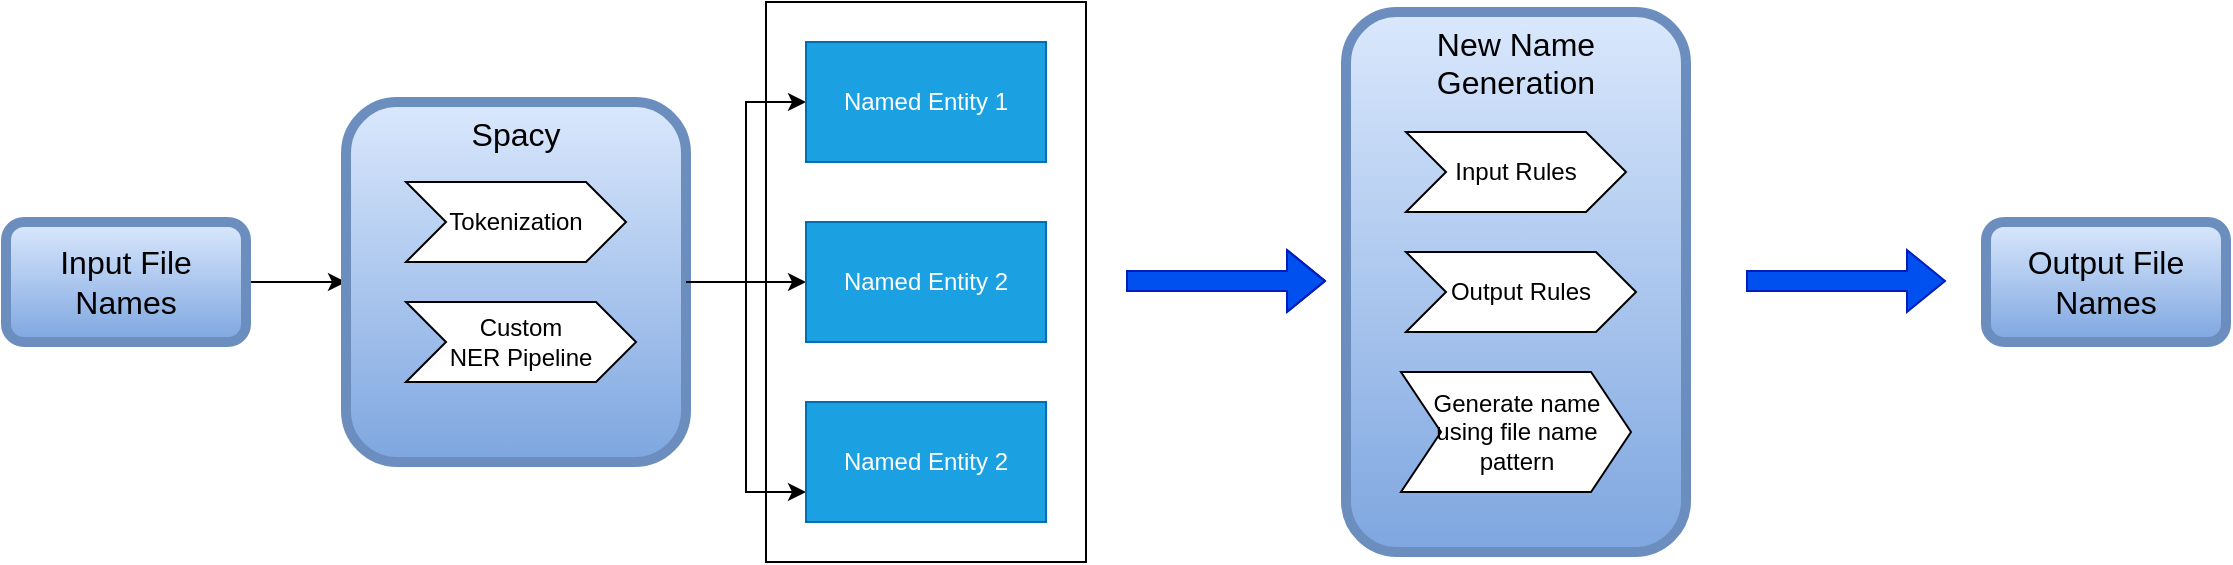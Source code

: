 <mxfile version="28.1.0">
  <diagram name="Page-1" id="NWaZE7ZJdFapEolAEz7_">
    <mxGraphModel dx="1426" dy="765" grid="1" gridSize="10" guides="1" tooltips="1" connect="1" arrows="1" fold="1" page="1" pageScale="2" pageWidth="850" pageHeight="1100" math="0" shadow="0">
      <root>
        <mxCell id="0" />
        <mxCell id="1" parent="0" />
        <mxCell id="tAvSYQrJHfk_4h6VvIlh-12" style="edgeStyle=orthogonalEdgeStyle;rounded=0;orthogonalLoop=1;jettySize=auto;html=1;exitX=1;exitY=0.5;exitDx=0;exitDy=0;" parent="1" source="tAvSYQrJHfk_4h6VvIlh-1" target="tAvSYQrJHfk_4h6VvIlh-2" edge="1">
          <mxGeometry relative="1" as="geometry">
            <mxPoint x="210" y="280" as="targetPoint" />
          </mxGeometry>
        </mxCell>
        <mxCell id="tAvSYQrJHfk_4h6VvIlh-1" value="Input File Names" style="rounded=1;whiteSpace=wrap;html=1;fillColor=#dae8fc;gradientColor=#7ea6e0;strokeColor=#6c8ebf;fontSize=16;strokeWidth=5;" parent="1" vertex="1">
          <mxGeometry x="40" y="250" width="120" height="60" as="geometry" />
        </mxCell>
        <mxCell id="tAvSYQrJHfk_4h6VvIlh-11" value="" style="group" parent="1" vertex="1" connectable="0">
          <mxGeometry x="210" y="190" width="170" height="180" as="geometry" />
        </mxCell>
        <mxCell id="tAvSYQrJHfk_4h6VvIlh-2" value="Spacy" style="rounded=1;whiteSpace=wrap;html=1;fillColor=#dae8fc;gradientColor=#7ea6e0;strokeColor=#6c8ebf;fontSize=16;strokeWidth=5;verticalAlign=top;" parent="tAvSYQrJHfk_4h6VvIlh-11" vertex="1">
          <mxGeometry width="170" height="180" as="geometry" />
        </mxCell>
        <mxCell id="tAvSYQrJHfk_4h6VvIlh-5" value="Tokenization" style="shape=step;perimeter=stepPerimeter;whiteSpace=wrap;html=1;fixedSize=1;" parent="tAvSYQrJHfk_4h6VvIlh-11" vertex="1">
          <mxGeometry x="30" y="40" width="110" height="40" as="geometry" />
        </mxCell>
        <mxCell id="tAvSYQrJHfk_4h6VvIlh-6" value="Custom&lt;br&gt;NER Pipeline" style="shape=step;perimeter=stepPerimeter;whiteSpace=wrap;html=1;fixedSize=1;" parent="tAvSYQrJHfk_4h6VvIlh-11" vertex="1">
          <mxGeometry x="30" y="100" width="115" height="40" as="geometry" />
        </mxCell>
        <mxCell id="tAvSYQrJHfk_4h6VvIlh-14" style="edgeStyle=orthogonalEdgeStyle;rounded=0;orthogonalLoop=1;jettySize=auto;html=1;exitX=1;exitY=0.5;exitDx=0;exitDy=0;entryX=0;entryY=0.5;entryDx=0;entryDy=0;" parent="1" source="tAvSYQrJHfk_4h6VvIlh-2" target="tAvSYQrJHfk_4h6VvIlh-8" edge="1">
          <mxGeometry relative="1" as="geometry" />
        </mxCell>
        <mxCell id="tAvSYQrJHfk_4h6VvIlh-15" style="edgeStyle=orthogonalEdgeStyle;rounded=0;orthogonalLoop=1;jettySize=auto;html=1;exitX=1;exitY=0.5;exitDx=0;exitDy=0;entryX=0;entryY=0.75;entryDx=0;entryDy=0;" parent="1" source="tAvSYQrJHfk_4h6VvIlh-2" target="tAvSYQrJHfk_4h6VvIlh-10" edge="1">
          <mxGeometry relative="1" as="geometry" />
        </mxCell>
        <mxCell id="tAvSYQrJHfk_4h6VvIlh-16" style="edgeStyle=orthogonalEdgeStyle;rounded=0;orthogonalLoop=1;jettySize=auto;html=1;exitX=1;exitY=0.5;exitDx=0;exitDy=0;entryX=0;entryY=0.5;entryDx=0;entryDy=0;" parent="1" source="tAvSYQrJHfk_4h6VvIlh-2" target="tAvSYQrJHfk_4h6VvIlh-9" edge="1">
          <mxGeometry relative="1" as="geometry" />
        </mxCell>
        <mxCell id="tAvSYQrJHfk_4h6VvIlh-30" value="" style="group" parent="1" vertex="1" connectable="0">
          <mxGeometry x="710" y="145" width="170" height="270" as="geometry" />
        </mxCell>
        <mxCell id="tAvSYQrJHfk_4h6VvIlh-18" value="&lt;div&gt;New Name&lt;/div&gt;&lt;div&gt;Generation&lt;/div&gt;" style="rounded=1;whiteSpace=wrap;html=1;fillColor=#dae8fc;gradientColor=#7ea6e0;strokeColor=#6c8ebf;fontSize=16;strokeWidth=5;verticalAlign=top;" parent="tAvSYQrJHfk_4h6VvIlh-30" vertex="1">
          <mxGeometry width="170" height="270" as="geometry" />
        </mxCell>
        <mxCell id="tAvSYQrJHfk_4h6VvIlh-19" value="Input Rules" style="shape=step;perimeter=stepPerimeter;whiteSpace=wrap;html=1;fixedSize=1;" parent="tAvSYQrJHfk_4h6VvIlh-30" vertex="1">
          <mxGeometry x="30" y="60" width="110" height="40" as="geometry" />
        </mxCell>
        <mxCell id="tAvSYQrJHfk_4h6VvIlh-20" value="Output Rules" style="shape=step;perimeter=stepPerimeter;whiteSpace=wrap;html=1;fixedSize=1;" parent="tAvSYQrJHfk_4h6VvIlh-30" vertex="1">
          <mxGeometry x="30" y="120" width="115" height="40" as="geometry" />
        </mxCell>
        <mxCell id="tAvSYQrJHfk_4h6VvIlh-27" value="Generate name using file name pattern" style="shape=step;perimeter=stepPerimeter;whiteSpace=wrap;html=1;fixedSize=1;" parent="tAvSYQrJHfk_4h6VvIlh-30" vertex="1">
          <mxGeometry x="27.5" y="180" width="115" height="60" as="geometry" />
        </mxCell>
        <mxCell id="tAvSYQrJHfk_4h6VvIlh-32" value="Output File Names" style="rounded=1;whiteSpace=wrap;html=1;fillColor=#dae8fc;gradientColor=#7ea6e0;strokeColor=#6c8ebf;fontSize=16;strokeWidth=5;" parent="1" vertex="1">
          <mxGeometry x="1030" y="250" width="120" height="60" as="geometry" />
        </mxCell>
        <mxCell id="tAvSYQrJHfk_4h6VvIlh-37" value="" style="shape=flexArrow;endArrow=classic;html=1;rounded=0;fillColor=#0050ef;strokeColor=#001DBC;" parent="1" edge="1">
          <mxGeometry width="50" height="50" relative="1" as="geometry">
            <mxPoint x="600" y="279.5" as="sourcePoint" />
            <mxPoint x="700" y="279.5" as="targetPoint" />
            <Array as="points">
              <mxPoint x="680" y="279.5" />
            </Array>
          </mxGeometry>
        </mxCell>
        <mxCell id="tAvSYQrJHfk_4h6VvIlh-39" value="" style="shape=flexArrow;endArrow=classic;html=1;rounded=0;fillColor=#0050ef;strokeColor=#001DBC;" parent="1" edge="1">
          <mxGeometry width="50" height="50" relative="1" as="geometry">
            <mxPoint x="910" y="279.5" as="sourcePoint" />
            <mxPoint x="1010" y="279.5" as="targetPoint" />
          </mxGeometry>
        </mxCell>
        <mxCell id="tAvSYQrJHfk_4h6VvIlh-41" value="" style="group" parent="1" vertex="1" connectable="0">
          <mxGeometry x="420" y="140" width="160" height="280" as="geometry" />
        </mxCell>
        <mxCell id="tAvSYQrJHfk_4h6VvIlh-40" value="" style="rounded=0;whiteSpace=wrap;html=1;fillColor=none;" parent="tAvSYQrJHfk_4h6VvIlh-41" vertex="1">
          <mxGeometry width="160" height="280" as="geometry" />
        </mxCell>
        <mxCell id="tAvSYQrJHfk_4h6VvIlh-8" value="Named Entity 1" style="rounded=0;whiteSpace=wrap;html=1;fillColor=#1ba1e2;fontColor=#ffffff;strokeColor=#006EAF;" parent="tAvSYQrJHfk_4h6VvIlh-41" vertex="1">
          <mxGeometry x="20" y="20" width="120" height="60" as="geometry" />
        </mxCell>
        <mxCell id="tAvSYQrJHfk_4h6VvIlh-9" value="Named Entity 2" style="rounded=0;whiteSpace=wrap;html=1;fillColor=#1ba1e2;fontColor=#ffffff;strokeColor=#006EAF;" parent="tAvSYQrJHfk_4h6VvIlh-41" vertex="1">
          <mxGeometry x="20" y="110" width="120" height="60" as="geometry" />
        </mxCell>
        <mxCell id="tAvSYQrJHfk_4h6VvIlh-10" value="Named Entity 2" style="rounded=0;whiteSpace=wrap;html=1;fillColor=#1ba1e2;fontColor=#ffffff;strokeColor=#006EAF;" parent="tAvSYQrJHfk_4h6VvIlh-41" vertex="1">
          <mxGeometry x="20" y="200" width="120" height="60" as="geometry" />
        </mxCell>
      </root>
    </mxGraphModel>
  </diagram>
</mxfile>
